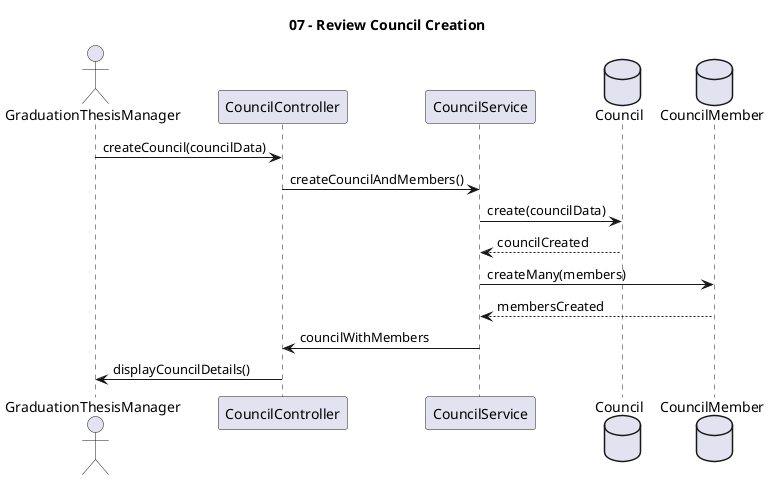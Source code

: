 @startuml
title 07 - Review Council Creation

actor GraduationThesisManager
participant CouncilController
participant CouncilService
database Council
database CouncilMember

GraduationThesisManager -> CouncilController : createCouncil(councilData)
CouncilController -> CouncilService : createCouncilAndMembers()
CouncilService -> Council : create(councilData)
Council --> CouncilService : councilCreated
CouncilService -> CouncilMember : createMany(members)
CouncilMember --> CouncilService : membersCreated
CouncilService -> CouncilController : councilWithMembers
CouncilController -> GraduationThesisManager : displayCouncilDetails()
@enduml